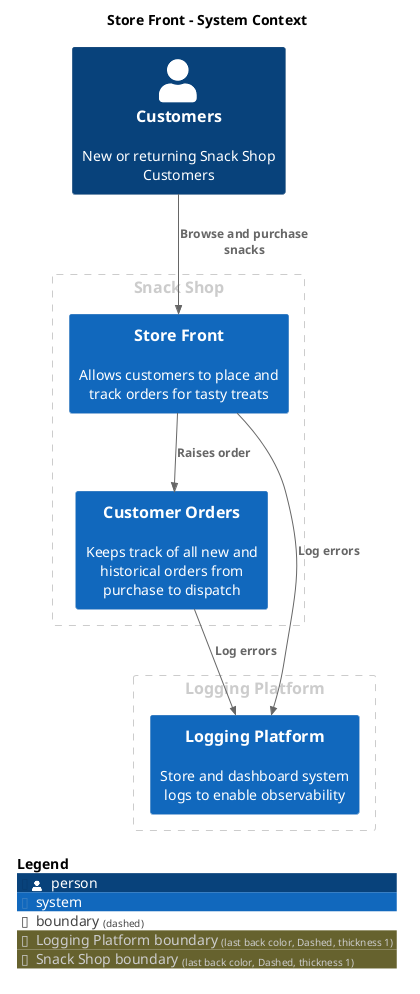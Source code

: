 @startuml
set separator none
title Store Front - System Context

top to bottom direction

!include <C4/C4>
!include <C4/C4_Context>

AddBoundaryTag("Logging Platform", $borderColor="#cccccc", $fontColor="#cccccc", $borderStyle="Dashed", $borderThickness="1")
Boundary(group_1, "Logging Platform", $tags="Logging Platform") {
  System(LoggingPlatform, "Logging Platform", $descr="Store and dashboard system logs to enable observability", $tags="", $link="")
}

AddBoundaryTag("Snack Shop", $borderColor="#cccccc", $fontColor="#cccccc", $borderStyle="Dashed", $borderThickness="1")
Boundary(group_2, "Snack Shop", $tags="Snack Shop") {
  System(CustomerOrders, "Customer Orders", $descr="Keeps track of all new and historical orders from purchase to dispatch", $tags="", $link="")
  System(StoreFront, "Store Front", $descr="Allows customers to place and track orders for tasty treats", $tags="", $link="")
}

Person(Customers, "Customers", $descr="New or returning Snack Shop Customers", $tags="", $link="")

Rel(Customers, StoreFront, "Browse and purchase snacks", $techn="", $tags="", $link="")
Rel(StoreFront, CustomerOrders, "Raises order", $techn="", $tags="", $link="")
Rel(CustomerOrders, LoggingPlatform, "Log errors", $techn="", $tags="", $link="")
Rel(StoreFront, LoggingPlatform, "Log errors", $techn="", $tags="", $link="")

SHOW_LEGEND(true)
@enduml